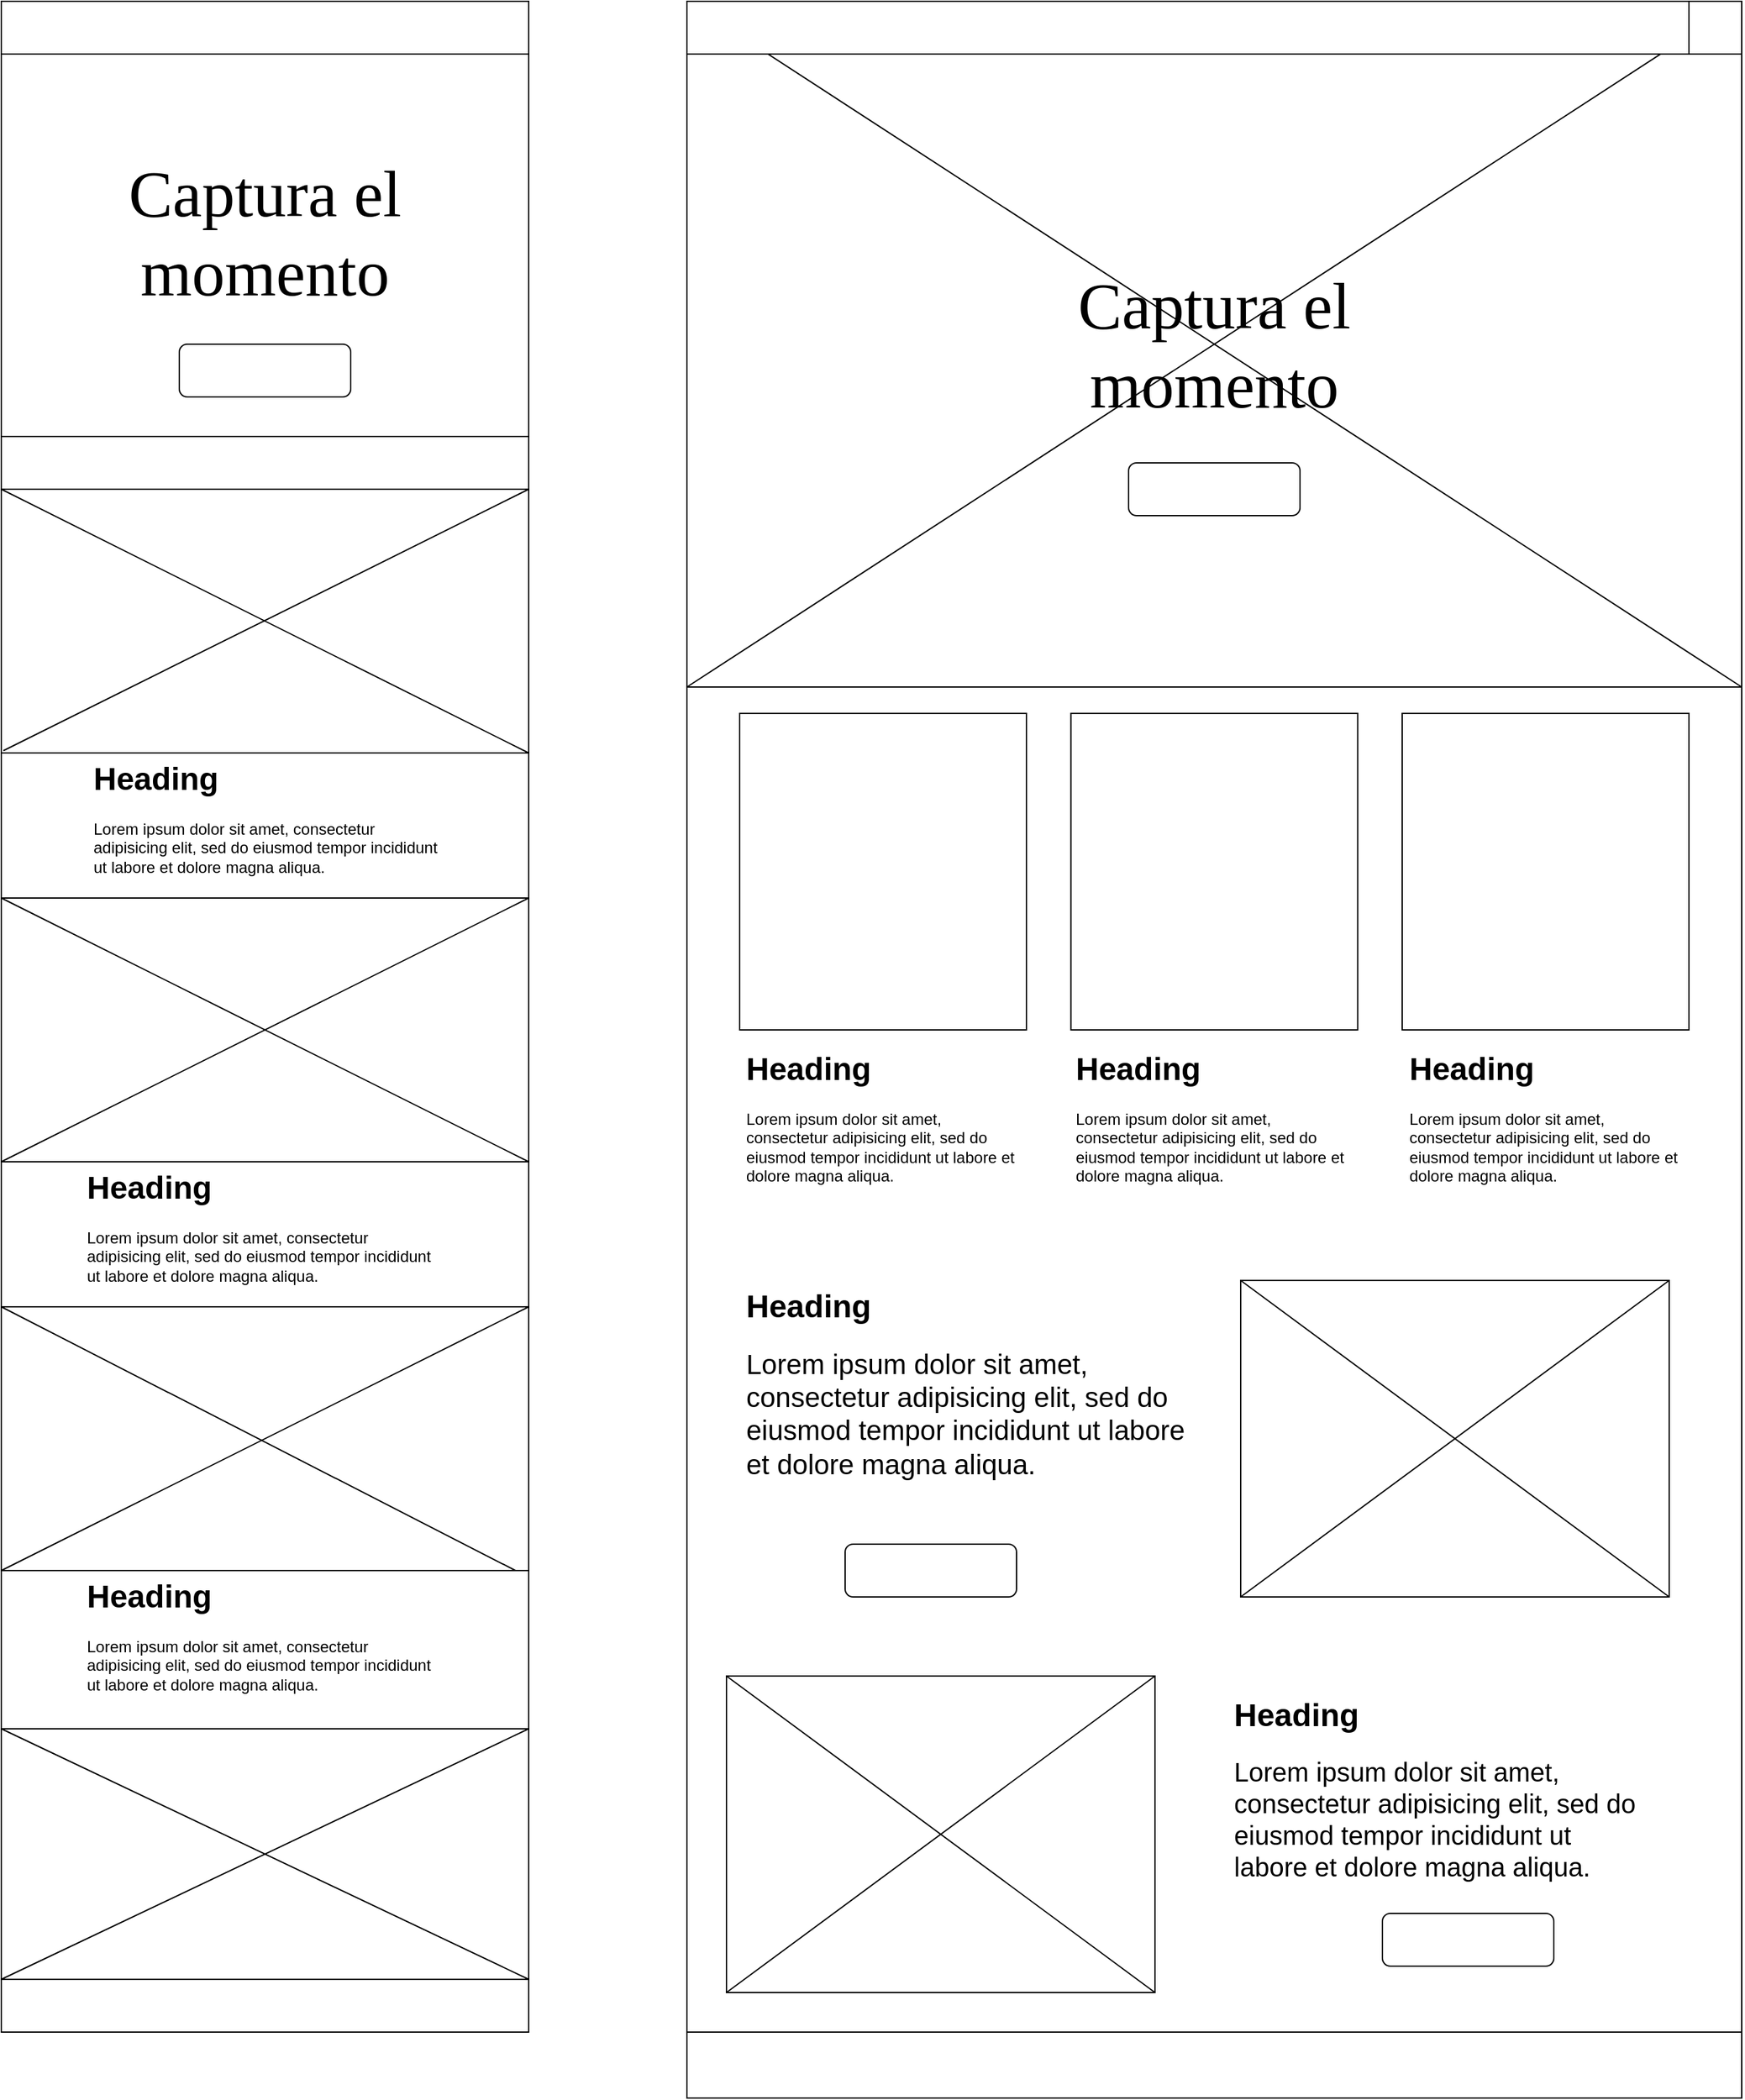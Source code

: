 <mxfile version="14.1.8" type="device"><diagram id="abttbOaCs-PWJBoLAzyV" name="Página-1"><mxGraphModel dx="1240" dy="729" grid="1" gridSize="10" guides="1" tooltips="1" connect="1" arrows="1" fold="1" page="1" pageScale="1" pageWidth="1100" pageHeight="850" math="0" shadow="0"><root><mxCell id="0"/><mxCell id="1" parent="0"/><mxCell id="FXRzp9GVpADdQbEcCfm7-1" value="" style="rounded=0;whiteSpace=wrap;html=1;rotation=-90;" vertex="1" parent="1"><mxGeometry x="-530" y="610" width="1540" height="400" as="geometry"/></mxCell><mxCell id="FXRzp9GVpADdQbEcCfm7-2" value="" style="rounded=0;whiteSpace=wrap;html=1;" vertex="1" parent="1"><mxGeometry x="560" y="40" width="800" height="1590" as="geometry"/></mxCell><mxCell id="FXRzp9GVpADdQbEcCfm7-2108" value="" style="rounded=0;whiteSpace=wrap;html=1;" vertex="1" parent="1"><mxGeometry x="560" y="40" width="800" height="520" as="geometry"/></mxCell><mxCell id="FXRzp9GVpADdQbEcCfm7-2111" value="" style="endArrow=none;html=1;entryX=1;entryY=0;entryDx=0;entryDy=0;exitX=0;exitY=1;exitDx=0;exitDy=0;" edge="1" parent="1" source="FXRzp9GVpADdQbEcCfm7-2108" target="FXRzp9GVpADdQbEcCfm7-2108"><mxGeometry width="50" height="50" relative="1" as="geometry"><mxPoint x="1210" y="180" as="sourcePoint"/><mxPoint x="1260" y="130" as="targetPoint"/></mxGeometry></mxCell><mxCell id="FXRzp9GVpADdQbEcCfm7-2112" value="" style="endArrow=none;html=1;entryX=1;entryY=1;entryDx=0;entryDy=0;exitX=0;exitY=0;exitDx=0;exitDy=0;" edge="1" parent="1" source="FXRzp9GVpADdQbEcCfm7-2108" target="FXRzp9GVpADdQbEcCfm7-2108"><mxGeometry width="50" height="50" relative="1" as="geometry"><mxPoint x="550" y="90" as="sourcePoint"/><mxPoint x="600" y="40" as="targetPoint"/></mxGeometry></mxCell><mxCell id="FXRzp9GVpADdQbEcCfm7-2117" value="&lt;font style=&quot;font-size: 50px&quot; face=&quot;Comic Sans MS&quot;&gt;Captura el momento&lt;/font&gt;" style="text;html=1;strokeColor=none;fillColor=none;align=center;verticalAlign=middle;whiteSpace=wrap;rounded=0;" vertex="1" parent="1"><mxGeometry x="840" y="215" width="240" height="170" as="geometry"/></mxCell><mxCell id="FXRzp9GVpADdQbEcCfm7-2118" value="" style="rounded=0;whiteSpace=wrap;html=1;" vertex="1" parent="1"><mxGeometry x="980" y="1010" width="325" height="240" as="geometry"/></mxCell><mxCell id="FXRzp9GVpADdQbEcCfm7-2119" value="" style="rounded=1;whiteSpace=wrap;html=1;" vertex="1" parent="1"><mxGeometry x="895" y="390" width="130" height="40" as="geometry"/></mxCell><mxCell id="FXRzp9GVpADdQbEcCfm7-2121" value="" style="rounded=0;whiteSpace=wrap;html=1;" vertex="1" parent="1"><mxGeometry x="590" y="1310" width="325" height="240" as="geometry"/></mxCell><mxCell id="FXRzp9GVpADdQbEcCfm7-2122" value="" style="rounded=1;whiteSpace=wrap;html=1;" vertex="1" parent="1"><mxGeometry x="680" y="1210" width="130" height="40" as="geometry"/></mxCell><mxCell id="FXRzp9GVpADdQbEcCfm7-2123" value="" style="rounded=1;whiteSpace=wrap;html=1;" vertex="1" parent="1"><mxGeometry x="1087.5" y="1490" width="130" height="40" as="geometry"/></mxCell><mxCell id="FXRzp9GVpADdQbEcCfm7-2125" value="" style="endArrow=none;html=1;entryX=1;entryY=0;entryDx=0;entryDy=0;exitX=0;exitY=1;exitDx=0;exitDy=0;" edge="1" parent="1" source="FXRzp9GVpADdQbEcCfm7-2121" target="FXRzp9GVpADdQbEcCfm7-2121"><mxGeometry width="50" height="50" relative="1" as="geometry"><mxPoint x="880" y="890" as="sourcePoint"/><mxPoint x="930" y="840" as="targetPoint"/></mxGeometry></mxCell><mxCell id="FXRzp9GVpADdQbEcCfm7-2126" value="" style="endArrow=none;html=1;exitX=0;exitY=0;exitDx=0;exitDy=0;entryX=1;entryY=1;entryDx=0;entryDy=0;" edge="1" parent="1" source="FXRzp9GVpADdQbEcCfm7-2121" target="FXRzp9GVpADdQbEcCfm7-2121"><mxGeometry width="50" height="50" relative="1" as="geometry"><mxPoint x="880" y="890" as="sourcePoint"/><mxPoint x="930" y="840" as="targetPoint"/></mxGeometry></mxCell><mxCell id="FXRzp9GVpADdQbEcCfm7-2127" value="" style="endArrow=none;html=1;entryX=1;entryY=0;entryDx=0;entryDy=0;exitX=0;exitY=1;exitDx=0;exitDy=0;" edge="1" parent="1" source="FXRzp9GVpADdQbEcCfm7-2118" target="FXRzp9GVpADdQbEcCfm7-2118"><mxGeometry width="50" height="50" relative="1" as="geometry"><mxPoint x="990" y="840" as="sourcePoint"/><mxPoint x="1040" y="790" as="targetPoint"/></mxGeometry></mxCell><mxCell id="FXRzp9GVpADdQbEcCfm7-2128" value="" style="endArrow=none;html=1;exitX=0;exitY=0;exitDx=0;exitDy=0;entryX=1;entryY=1;entryDx=0;entryDy=0;" edge="1" parent="1" source="FXRzp9GVpADdQbEcCfm7-2118" target="FXRzp9GVpADdQbEcCfm7-2118"><mxGeometry width="50" height="50" relative="1" as="geometry"><mxPoint x="1040" y="690" as="sourcePoint"/><mxPoint x="1090" y="640" as="targetPoint"/></mxGeometry></mxCell><mxCell id="FXRzp9GVpADdQbEcCfm7-2129" value="&lt;h1&gt;Heading&lt;/h1&gt;&lt;p&gt;&lt;font style=&quot;font-size: 20px&quot;&gt;Lorem ipsum dolor sit amet, consectetur adipisicing elit, sed do eiusmod tempor incididunt ut labore et dolore magna aliqua.&lt;/font&gt;&lt;/p&gt;" style="text;html=1;strokeColor=none;fillColor=none;spacing=5;spacingTop=-20;whiteSpace=wrap;overflow=hidden;rounded=0;" vertex="1" parent="1"><mxGeometry x="970" y="1320" width="320" height="150" as="geometry"/></mxCell><mxCell id="FXRzp9GVpADdQbEcCfm7-2130" value="&lt;h1&gt;Heading&lt;/h1&gt;&lt;p&gt;&lt;font style=&quot;font-size: 21px&quot;&gt;Lorem ipsum dolor sit amet, consectetur adipisicing elit, sed do eiusmod tempor incididunt ut labore et dolore magna aliqua.&lt;/font&gt;&lt;/p&gt;" style="text;html=1;strokeColor=none;fillColor=none;spacing=5;spacingTop=-20;whiteSpace=wrap;overflow=hidden;rounded=0;" vertex="1" parent="1"><mxGeometry x="600" y="1010" width="350" height="160" as="geometry"/></mxCell><mxCell id="FXRzp9GVpADdQbEcCfm7-2131" value="" style="rounded=0;whiteSpace=wrap;html=1;" vertex="1" parent="1"><mxGeometry x="560" y="40" width="800" height="40" as="geometry"/></mxCell><mxCell id="FXRzp9GVpADdQbEcCfm7-2134" value="" style="whiteSpace=wrap;html=1;aspect=fixed;" vertex="1" parent="1"><mxGeometry x="1320" y="40" width="40" height="40" as="geometry"/></mxCell><mxCell id="FXRzp9GVpADdQbEcCfm7-2135" value="" style="rounded=0;whiteSpace=wrap;html=1;" vertex="1" parent="1"><mxGeometry x="560" y="1580" width="800" height="50" as="geometry"/></mxCell><mxCell id="FXRzp9GVpADdQbEcCfm7-2136" value="" style="rounded=0;whiteSpace=wrap;html=1;" vertex="1" parent="1"><mxGeometry x="600" y="580" width="217.5" height="240" as="geometry"/></mxCell><mxCell id="FXRzp9GVpADdQbEcCfm7-2137" value="" style="rounded=0;whiteSpace=wrap;html=1;" vertex="1" parent="1"><mxGeometry x="851.25" y="580" width="217.5" height="240" as="geometry"/></mxCell><mxCell id="FXRzp9GVpADdQbEcCfm7-2138" value="" style="rounded=0;whiteSpace=wrap;html=1;" vertex="1" parent="1"><mxGeometry x="1102.5" y="580" width="217.5" height="240" as="geometry"/></mxCell><mxCell id="FXRzp9GVpADdQbEcCfm7-2139" value="&lt;h1&gt;Heading&lt;/h1&gt;&lt;p&gt;Lorem ipsum dolor sit amet, consectetur adipisicing elit, sed do eiusmod tempor incididunt ut labore et dolore magna aliqua.&lt;/p&gt;" style="text;html=1;strokeColor=none;fillColor=none;spacing=5;spacingTop=-20;whiteSpace=wrap;overflow=hidden;rounded=0;" vertex="1" parent="1"><mxGeometry x="600" y="830" width="220" height="120" as="geometry"/></mxCell><mxCell id="FXRzp9GVpADdQbEcCfm7-2140" value="&lt;h1&gt;Heading&lt;/h1&gt;&lt;p&gt;Lorem ipsum dolor sit amet, consectetur adipisicing elit, sed do eiusmod tempor incididunt ut labore et dolore magna aliqua.&lt;/p&gt;" style="text;html=1;strokeColor=none;fillColor=none;spacing=5;spacingTop=-20;whiteSpace=wrap;overflow=hidden;rounded=0;" vertex="1" parent="1"><mxGeometry x="850" y="830" width="220" height="120" as="geometry"/></mxCell><mxCell id="FXRzp9GVpADdQbEcCfm7-2141" value="&lt;h1&gt;Heading&lt;/h1&gt;&lt;p&gt;Lorem ipsum dolor sit amet, consectetur adipisicing elit, sed do eiusmod tempor incididunt ut labore et dolore magna aliqua.&lt;/p&gt;" style="text;html=1;strokeColor=none;fillColor=none;spacing=5;spacingTop=-20;whiteSpace=wrap;overflow=hidden;rounded=0;" vertex="1" parent="1"><mxGeometry x="1102.5" y="830" width="220" height="120" as="geometry"/></mxCell><mxCell id="FXRzp9GVpADdQbEcCfm7-2143" value="" style="rounded=0;whiteSpace=wrap;html=1;" vertex="1" parent="1"><mxGeometry x="40" y="40" width="400" height="40" as="geometry"/></mxCell><mxCell id="FXRzp9GVpADdQbEcCfm7-2144" value="" style="rounded=0;whiteSpace=wrap;html=1;" vertex="1" parent="1"><mxGeometry x="40" y="80" width="400" height="290" as="geometry"/></mxCell><mxCell id="FXRzp9GVpADdQbEcCfm7-2145" value="" style="rounded=1;whiteSpace=wrap;html=1;" vertex="1" parent="1"><mxGeometry x="175" y="300" width="130" height="40" as="geometry"/></mxCell><mxCell id="FXRzp9GVpADdQbEcCfm7-2146" value="&lt;font style=&quot;font-size: 50px&quot; face=&quot;Comic Sans MS&quot;&gt;Captura el momento&lt;/font&gt;" style="text;html=1;strokeColor=none;fillColor=none;align=center;verticalAlign=middle;whiteSpace=wrap;rounded=0;" vertex="1" parent="1"><mxGeometry x="120" y="130" width="240" height="170" as="geometry"/></mxCell><mxCell id="FXRzp9GVpADdQbEcCfm7-2148" value="" style="rounded=0;whiteSpace=wrap;html=1;" vertex="1" parent="1"><mxGeometry x="40" y="410" width="400" height="200" as="geometry"/></mxCell><mxCell id="FXRzp9GVpADdQbEcCfm7-2149" value="&lt;h1&gt;Heading&lt;/h1&gt;&lt;p&gt;Lorem ipsum dolor sit amet, consectetur adipisicing elit, sed do eiusmod tempor incididunt ut labore et dolore magna aliqua.&lt;/p&gt;" style="text;html=1;strokeColor=none;fillColor=none;spacing=5;spacingTop=-20;whiteSpace=wrap;overflow=hidden;rounded=0;" vertex="1" parent="1"><mxGeometry x="105" y="610" width="270" height="120" as="geometry"/></mxCell><mxCell id="FXRzp9GVpADdQbEcCfm7-2150" value="" style="rounded=0;whiteSpace=wrap;html=1;" vertex="1" parent="1"><mxGeometry x="40" y="720" width="400" height="200" as="geometry"/></mxCell><mxCell id="FXRzp9GVpADdQbEcCfm7-2151" value="&lt;h1&gt;Heading&lt;/h1&gt;&lt;p&gt;Lorem ipsum dolor sit amet, consectetur adipisicing elit, sed do eiusmod tempor incididunt ut labore et dolore magna aliqua.&lt;/p&gt;" style="text;html=1;strokeColor=none;fillColor=none;spacing=5;spacingTop=-20;whiteSpace=wrap;overflow=hidden;rounded=0;" vertex="1" parent="1"><mxGeometry x="100" y="920" width="270" height="120" as="geometry"/></mxCell><mxCell id="FXRzp9GVpADdQbEcCfm7-2152" value="" style="rounded=0;whiteSpace=wrap;html=1;" vertex="1" parent="1"><mxGeometry x="40" y="1030" width="400" height="200" as="geometry"/></mxCell><mxCell id="FXRzp9GVpADdQbEcCfm7-2153" value="&lt;h1&gt;Heading&lt;/h1&gt;&lt;p&gt;Lorem ipsum dolor sit amet, consectetur adipisicing elit, sed do eiusmod tempor incididunt ut labore et dolore magna aliqua.&lt;/p&gt;" style="text;html=1;strokeColor=none;fillColor=none;spacing=5;spacingTop=-20;whiteSpace=wrap;overflow=hidden;rounded=0;" vertex="1" parent="1"><mxGeometry x="100" y="1230" width="270" height="120" as="geometry"/></mxCell><mxCell id="FXRzp9GVpADdQbEcCfm7-2154" value="" style="rounded=0;whiteSpace=wrap;html=1;" vertex="1" parent="1"><mxGeometry x="40" y="1540" width="400" height="40" as="geometry"/></mxCell><mxCell id="FXRzp9GVpADdQbEcCfm7-2155" value="" style="rounded=0;whiteSpace=wrap;html=1;" vertex="1" parent="1"><mxGeometry x="40" y="1350" width="400" height="190" as="geometry"/></mxCell><mxCell id="FXRzp9GVpADdQbEcCfm7-2156" value="" style="endArrow=none;html=1;entryX=1;entryY=0;entryDx=0;entryDy=0;exitX=0;exitY=0;exitDx=0;exitDy=0;" edge="1" parent="1" source="FXRzp9GVpADdQbEcCfm7-2154" target="FXRzp9GVpADdQbEcCfm7-2155"><mxGeometry width="50" height="50" relative="1" as="geometry"><mxPoint x="480" y="1290" as="sourcePoint"/><mxPoint x="530" y="1240" as="targetPoint"/></mxGeometry></mxCell><mxCell id="FXRzp9GVpADdQbEcCfm7-2157" value="" style="endArrow=none;html=1;exitX=0;exitY=0;exitDx=0;exitDy=0;entryX=1;entryY=0;entryDx=0;entryDy=0;" edge="1" parent="1" source="FXRzp9GVpADdQbEcCfm7-2155" target="FXRzp9GVpADdQbEcCfm7-2154"><mxGeometry width="50" height="50" relative="1" as="geometry"><mxPoint x="480" y="1290" as="sourcePoint"/><mxPoint x="530" y="1240" as="targetPoint"/></mxGeometry></mxCell><mxCell id="FXRzp9GVpADdQbEcCfm7-2158" value="" style="endArrow=none;html=1;exitX=0.975;exitY=1;exitDx=0;exitDy=0;exitPerimeter=0;entryX=0;entryY=0;entryDx=0;entryDy=0;" edge="1" parent="1" source="FXRzp9GVpADdQbEcCfm7-2152" target="FXRzp9GVpADdQbEcCfm7-2152"><mxGeometry width="50" height="50" relative="1" as="geometry"><mxPoint x="480" y="1290" as="sourcePoint"/><mxPoint x="530" y="1240" as="targetPoint"/></mxGeometry></mxCell><mxCell id="FXRzp9GVpADdQbEcCfm7-2159" value="" style="endArrow=none;html=1;exitX=1;exitY=0;exitDx=0;exitDy=0;entryX=0;entryY=1;entryDx=0;entryDy=0;" edge="1" parent="1" source="FXRzp9GVpADdQbEcCfm7-2152" target="FXRzp9GVpADdQbEcCfm7-2152"><mxGeometry width="50" height="50" relative="1" as="geometry"><mxPoint x="480" y="1290" as="sourcePoint"/><mxPoint x="530" y="1240" as="targetPoint"/></mxGeometry></mxCell><mxCell id="FXRzp9GVpADdQbEcCfm7-2160" value="" style="endArrow=none;html=1;exitX=0;exitY=1;exitDx=0;exitDy=0;entryX=1;entryY=0;entryDx=0;entryDy=0;" edge="1" parent="1" source="FXRzp9GVpADdQbEcCfm7-2150" target="FXRzp9GVpADdQbEcCfm7-2150"><mxGeometry width="50" height="50" relative="1" as="geometry"><mxPoint x="480" y="870" as="sourcePoint"/><mxPoint x="530" y="820" as="targetPoint"/></mxGeometry></mxCell><mxCell id="FXRzp9GVpADdQbEcCfm7-2161" value="" style="endArrow=none;html=1;exitX=1;exitY=1;exitDx=0;exitDy=0;entryX=0;entryY=0;entryDx=0;entryDy=0;" edge="1" parent="1" source="FXRzp9GVpADdQbEcCfm7-2150" target="FXRzp9GVpADdQbEcCfm7-2150"><mxGeometry width="50" height="50" relative="1" as="geometry"><mxPoint x="480" y="870" as="sourcePoint"/><mxPoint x="30" y="720" as="targetPoint"/></mxGeometry></mxCell><mxCell id="FXRzp9GVpADdQbEcCfm7-2162" value="" style="endArrow=none;html=1;exitX=1;exitY=0;exitDx=0;exitDy=0;entryX=0.631;entryY=0.004;entryDx=0;entryDy=0;entryPerimeter=0;" edge="1" parent="1" source="FXRzp9GVpADdQbEcCfm7-2148" target="FXRzp9GVpADdQbEcCfm7-1"><mxGeometry width="50" height="50" relative="1" as="geometry"><mxPoint x="480" y="440" as="sourcePoint"/><mxPoint x="530" y="390" as="targetPoint"/></mxGeometry></mxCell><mxCell id="FXRzp9GVpADdQbEcCfm7-2163" value="" style="endArrow=none;html=1;exitX=0;exitY=0;exitDx=0;exitDy=0;entryX=1;entryY=1;entryDx=0;entryDy=0;" edge="1" parent="1" source="FXRzp9GVpADdQbEcCfm7-2148" target="FXRzp9GVpADdQbEcCfm7-2148"><mxGeometry width="50" height="50" relative="1" as="geometry"><mxPoint x="480" y="440" as="sourcePoint"/><mxPoint x="530" y="390" as="targetPoint"/></mxGeometry></mxCell></root></mxGraphModel></diagram></mxfile>